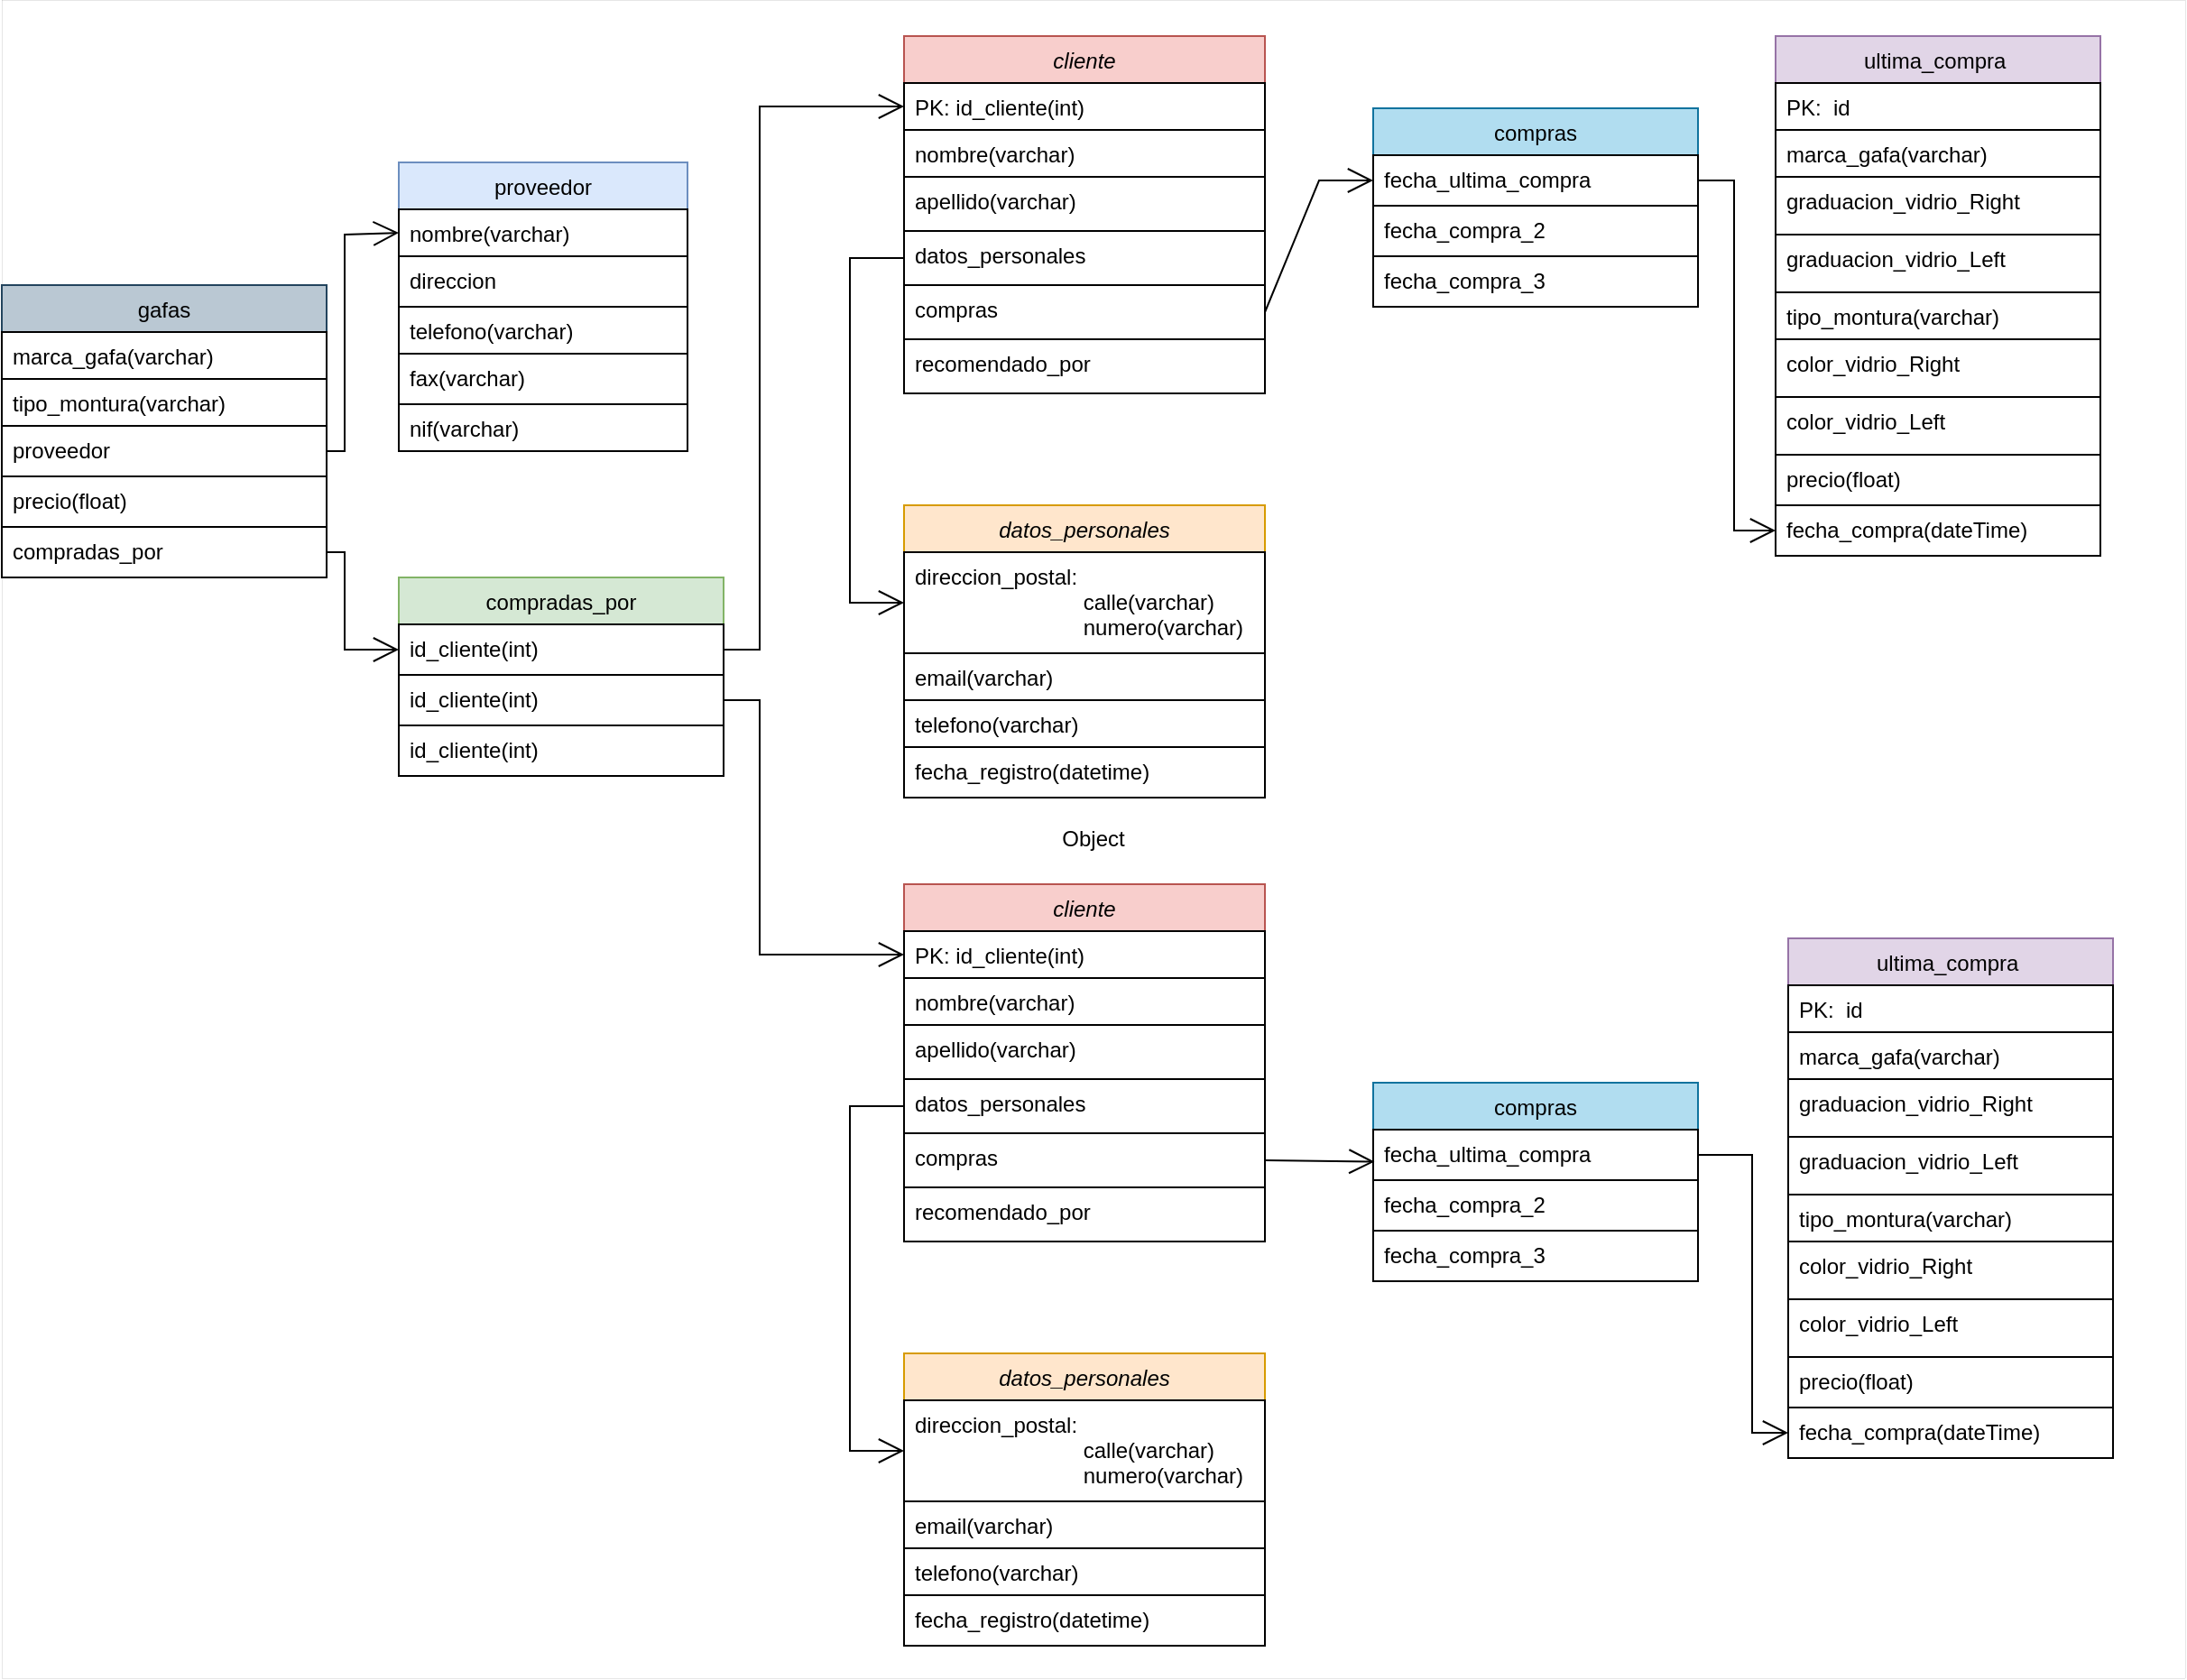 <mxfile version="24.2.3" type="device">
  <diagram id="C5RBs43oDa-KdzZeNtuy" name="Page-1">
    <mxGraphModel dx="1576" dy="842" grid="1" gridSize="10" guides="1" tooltips="1" connect="1" arrows="1" fold="1" page="1" pageScale="1" pageWidth="827" pageHeight="1169" math="0" shadow="0">
      <root>
        <mxCell id="WIyWlLk6GJQsqaUBKTNV-0" />
        <mxCell id="WIyWlLk6GJQsqaUBKTNV-1" parent="WIyWlLk6GJQsqaUBKTNV-0" />
        <mxCell id="oPwAbHfY-zF33Y3ECF8e-175" value="Object" style="html=1;whiteSpace=wrap;strokeWidth=0;" vertex="1" parent="WIyWlLk6GJQsqaUBKTNV-1">
          <mxGeometry x="-570" y="20" width="1210" height="930" as="geometry" />
        </mxCell>
        <mxCell id="zkfFHV4jXpPFQw0GAbJ--0" value="cliente" style="swimlane;fontStyle=2;align=center;verticalAlign=top;childLayout=stackLayout;horizontal=1;startSize=26;horizontalStack=0;resizeParent=1;resizeLast=0;collapsible=1;marginBottom=0;rounded=0;shadow=0;strokeWidth=1;fillColor=#f8cecc;strokeColor=#b85450;" parent="WIyWlLk6GJQsqaUBKTNV-1" vertex="1">
          <mxGeometry x="-70" y="40" width="200" height="198" as="geometry">
            <mxRectangle x="230" y="140" width="160" height="26" as="alternateBounds" />
          </mxGeometry>
        </mxCell>
        <mxCell id="zkfFHV4jXpPFQw0GAbJ--1" value="PK: id_cliente(int)" style="text;align=left;verticalAlign=top;spacingLeft=4;spacingRight=4;overflow=hidden;rotatable=0;points=[[0,0.5],[1,0.5]];portConstraint=eastwest;strokeColor=default;" parent="zkfFHV4jXpPFQw0GAbJ--0" vertex="1">
          <mxGeometry y="26" width="200" height="26" as="geometry" />
        </mxCell>
        <mxCell id="zkfFHV4jXpPFQw0GAbJ--2" value="nombre(varchar)" style="text;align=left;verticalAlign=top;spacingLeft=4;spacingRight=4;overflow=hidden;rotatable=0;points=[[0,0.5],[1,0.5]];portConstraint=eastwest;rounded=0;shadow=0;html=0;strokeColor=default;" parent="zkfFHV4jXpPFQw0GAbJ--0" vertex="1">
          <mxGeometry y="52" width="200" height="26" as="geometry" />
        </mxCell>
        <mxCell id="zkfFHV4jXpPFQw0GAbJ--3" value="apellido(varchar)" style="text;align=left;verticalAlign=top;spacingLeft=4;spacingRight=4;overflow=hidden;rotatable=0;points=[[0,0.5],[1,0.5]];portConstraint=eastwest;rounded=0;shadow=0;html=0;strokeColor=default;" parent="zkfFHV4jXpPFQw0GAbJ--0" vertex="1">
          <mxGeometry y="78" width="200" height="30" as="geometry" />
        </mxCell>
        <mxCell id="oPwAbHfY-zF33Y3ECF8e-53" value="datos_personales" style="text;align=left;verticalAlign=top;spacingLeft=4;spacingRight=4;overflow=hidden;rotatable=0;points=[[0,0.5],[1,0.5]];portConstraint=eastwest;rounded=0;shadow=0;html=0;strokeColor=default;" vertex="1" parent="zkfFHV4jXpPFQw0GAbJ--0">
          <mxGeometry y="108" width="200" height="30" as="geometry" />
        </mxCell>
        <mxCell id="oPwAbHfY-zF33Y3ECF8e-64" value="compras" style="text;align=left;verticalAlign=top;spacingLeft=4;spacingRight=4;overflow=hidden;rotatable=0;points=[[0,0.5],[1,0.5]];portConstraint=eastwest;rounded=0;shadow=0;html=0;strokeColor=default;" vertex="1" parent="zkfFHV4jXpPFQw0GAbJ--0">
          <mxGeometry y="138" width="200" height="30" as="geometry" />
        </mxCell>
        <mxCell id="oPwAbHfY-zF33Y3ECF8e-63" value="recomendado_por" style="text;align=left;verticalAlign=top;spacingLeft=4;spacingRight=4;overflow=hidden;rotatable=0;points=[[0,0.5],[1,0.5]];portConstraint=eastwest;rounded=0;shadow=0;html=0;strokeColor=default;" vertex="1" parent="zkfFHV4jXpPFQw0GAbJ--0">
          <mxGeometry y="168" width="200" height="30" as="geometry" />
        </mxCell>
        <mxCell id="82wqBcHYUEcF36yQEHFn-24" value="compradas_por" style="swimlane;fontStyle=0;align=center;verticalAlign=top;childLayout=stackLayout;horizontal=1;startSize=26;horizontalStack=0;resizeParent=1;resizeLast=0;collapsible=1;marginBottom=0;rounded=0;shadow=0;strokeWidth=1;fillColor=#d5e8d4;strokeColor=#82b366;" parent="WIyWlLk6GJQsqaUBKTNV-1" vertex="1">
          <mxGeometry x="-350" y="340" width="180" height="82" as="geometry">
            <mxRectangle x="550" y="140" width="160" height="26" as="alternateBounds" />
          </mxGeometry>
        </mxCell>
        <mxCell id="82wqBcHYUEcF36yQEHFn-30" value="id_cliente(int)" style="text;align=left;verticalAlign=top;spacingLeft=4;spacingRight=4;overflow=hidden;rotatable=0;points=[[0,0.5],[1,0.5]];portConstraint=eastwest;rounded=0;shadow=0;html=0;strokeColor=default;" parent="82wqBcHYUEcF36yQEHFn-24" vertex="1">
          <mxGeometry y="26" width="180" height="28" as="geometry" />
        </mxCell>
        <mxCell id="oPwAbHfY-zF33Y3ECF8e-61" value="id_cliente(int)" style="text;align=left;verticalAlign=top;spacingLeft=4;spacingRight=4;overflow=hidden;rotatable=0;points=[[0,0.5],[1,0.5]];portConstraint=eastwest;rounded=0;shadow=0;html=0;strokeColor=default;" vertex="1" parent="82wqBcHYUEcF36yQEHFn-24">
          <mxGeometry y="54" width="180" height="28" as="geometry" />
        </mxCell>
        <mxCell id="oPwAbHfY-zF33Y3ECF8e-54" value="datos_personales" style="swimlane;fontStyle=2;align=center;verticalAlign=top;childLayout=stackLayout;horizontal=1;startSize=26;horizontalStack=0;resizeParent=1;resizeLast=0;collapsible=1;marginBottom=0;rounded=0;shadow=0;strokeWidth=1;fillColor=#ffe6cc;strokeColor=#d79b00;" vertex="1" parent="WIyWlLk6GJQsqaUBKTNV-1">
          <mxGeometry x="-70" y="300" width="200" height="162" as="geometry">
            <mxRectangle x="230" y="140" width="160" height="26" as="alternateBounds" />
          </mxGeometry>
        </mxCell>
        <mxCell id="82wqBcHYUEcF36yQEHFn-0" value="direccion_postal:&#xa;                            calle(varchar)&#xa;                            numero(varchar)" style="text;align=left;verticalAlign=top;spacingLeft=4;spacingRight=4;overflow=hidden;rotatable=0;points=[[0,0.5],[1,0.5]];portConstraint=eastwest;rounded=0;shadow=0;html=0;strokeColor=default;" parent="oPwAbHfY-zF33Y3ECF8e-54" vertex="1">
          <mxGeometry y="26" width="200" height="56" as="geometry" />
        </mxCell>
        <mxCell id="82wqBcHYUEcF36yQEHFn-2" value="email(varchar)" style="text;align=left;verticalAlign=top;spacingLeft=4;spacingRight=4;overflow=hidden;rotatable=0;points=[[0,0.5],[1,0.5]];portConstraint=eastwest;rounded=0;shadow=0;html=0;strokeColor=default;" parent="oPwAbHfY-zF33Y3ECF8e-54" vertex="1">
          <mxGeometry y="82" width="200" height="26" as="geometry" />
        </mxCell>
        <mxCell id="82wqBcHYUEcF36yQEHFn-1" value="telefono(varchar)" style="text;align=left;verticalAlign=top;spacingLeft=4;spacingRight=4;overflow=hidden;rotatable=0;points=[[0,0.5],[1,0.5]];portConstraint=eastwest;rounded=0;shadow=0;html=0;strokeColor=default;" parent="oPwAbHfY-zF33Y3ECF8e-54" vertex="1">
          <mxGeometry y="108" width="200" height="26" as="geometry" />
        </mxCell>
        <mxCell id="82wqBcHYUEcF36yQEHFn-3" value="fecha_registro(datetime)" style="text;align=left;verticalAlign=top;spacingLeft=4;spacingRight=4;overflow=hidden;rotatable=0;points=[[0,0.5],[1,0.5]];portConstraint=eastwest;rounded=0;shadow=0;html=0;strokeColor=default;" parent="oPwAbHfY-zF33Y3ECF8e-54" vertex="1">
          <mxGeometry y="134" width="200" height="28" as="geometry" />
        </mxCell>
        <mxCell id="oPwAbHfY-zF33Y3ECF8e-70" value="ultima_compra " style="swimlane;fontStyle=0;align=center;verticalAlign=top;childLayout=stackLayout;horizontal=1;startSize=26;horizontalStack=0;resizeParent=1;resizeLast=0;collapsible=1;marginBottom=0;rounded=0;shadow=0;strokeWidth=1;fillColor=#e1d5e7;strokeColor=#9673a6;" vertex="1" parent="WIyWlLk6GJQsqaUBKTNV-1">
          <mxGeometry x="420" y="540" width="180" height="288" as="geometry">
            <mxRectangle x="550" y="140" width="160" height="26" as="alternateBounds" />
          </mxGeometry>
        </mxCell>
        <mxCell id="oPwAbHfY-zF33Y3ECF8e-71" value="PK:  id" style="text;align=left;verticalAlign=top;spacingLeft=4;spacingRight=4;overflow=hidden;rotatable=0;points=[[0,0.5],[1,0.5]];portConstraint=eastwest;fillColor=none;strokeColor=default;" vertex="1" parent="oPwAbHfY-zF33Y3ECF8e-70">
          <mxGeometry y="26" width="180" height="26" as="geometry" />
        </mxCell>
        <mxCell id="oPwAbHfY-zF33Y3ECF8e-72" value="marca_gafa(varchar)" style="text;align=left;verticalAlign=top;spacingLeft=4;spacingRight=4;overflow=hidden;rotatable=0;points=[[0,0.5],[1,0.5]];portConstraint=eastwest;strokeColor=default;" vertex="1" parent="oPwAbHfY-zF33Y3ECF8e-70">
          <mxGeometry y="52" width="180" height="26" as="geometry" />
        </mxCell>
        <mxCell id="oPwAbHfY-zF33Y3ECF8e-73" value="graduacion_vidrio_Right " style="text;align=left;verticalAlign=top;spacingLeft=4;spacingRight=4;overflow=hidden;rotatable=0;points=[[0,0.5],[1,0.5]];portConstraint=eastwest;rounded=0;shadow=0;html=0;strokeColor=default;" vertex="1" parent="oPwAbHfY-zF33Y3ECF8e-70">
          <mxGeometry y="78" width="180" height="32" as="geometry" />
        </mxCell>
        <mxCell id="oPwAbHfY-zF33Y3ECF8e-74" value="graduacion_vidrio_Left " style="text;align=left;verticalAlign=top;spacingLeft=4;spacingRight=4;overflow=hidden;rotatable=0;points=[[0,0.5],[1,0.5]];portConstraint=eastwest;rounded=0;shadow=0;html=0;strokeColor=default;" vertex="1" parent="oPwAbHfY-zF33Y3ECF8e-70">
          <mxGeometry y="110" width="180" height="32" as="geometry" />
        </mxCell>
        <mxCell id="oPwAbHfY-zF33Y3ECF8e-77" value="tipo_montura(varchar)" style="text;align=left;verticalAlign=top;spacingLeft=4;spacingRight=4;overflow=hidden;rotatable=0;points=[[0,0.5],[1,0.5]];portConstraint=eastwest;fillColor=none;strokeColor=default;" vertex="1" parent="oPwAbHfY-zF33Y3ECF8e-70">
          <mxGeometry y="142" width="180" height="26" as="geometry" />
        </mxCell>
        <mxCell id="oPwAbHfY-zF33Y3ECF8e-75" value="color_vidrio_Right " style="text;align=left;verticalAlign=top;spacingLeft=4;spacingRight=4;overflow=hidden;rotatable=0;points=[[0,0.5],[1,0.5]];portConstraint=eastwest;rounded=0;shadow=0;html=0;strokeColor=default;" vertex="1" parent="oPwAbHfY-zF33Y3ECF8e-70">
          <mxGeometry y="168" width="180" height="32" as="geometry" />
        </mxCell>
        <mxCell id="oPwAbHfY-zF33Y3ECF8e-76" value="color_vidrio_Left " style="text;align=left;verticalAlign=top;spacingLeft=4;spacingRight=4;overflow=hidden;rotatable=0;points=[[0,0.5],[1,0.5]];portConstraint=eastwest;rounded=0;shadow=0;html=0;strokeColor=default;" vertex="1" parent="oPwAbHfY-zF33Y3ECF8e-70">
          <mxGeometry y="200" width="180" height="32" as="geometry" />
        </mxCell>
        <mxCell id="oPwAbHfY-zF33Y3ECF8e-78" value="precio(float)" style="text;align=left;verticalAlign=top;spacingLeft=4;spacingRight=4;overflow=hidden;rotatable=0;points=[[0,0.5],[1,0.5]];portConstraint=eastwest;rounded=0;shadow=0;html=0;strokeColor=default;" vertex="1" parent="oPwAbHfY-zF33Y3ECF8e-70">
          <mxGeometry y="232" width="180" height="28" as="geometry" />
        </mxCell>
        <mxCell id="oPwAbHfY-zF33Y3ECF8e-79" value="fecha_compra(dateTime)" style="text;align=left;verticalAlign=top;spacingLeft=4;spacingRight=4;overflow=hidden;rotatable=0;points=[[0,0.5],[1,0.5]];portConstraint=eastwest;fillColor=none;strokeColor=default;" vertex="1" parent="oPwAbHfY-zF33Y3ECF8e-70">
          <mxGeometry y="260" width="180" height="28" as="geometry" />
        </mxCell>
        <mxCell id="oPwAbHfY-zF33Y3ECF8e-99" value="proveedor" style="swimlane;fontStyle=0;align=center;verticalAlign=top;childLayout=stackLayout;horizontal=1;startSize=26;horizontalStack=0;resizeParent=1;resizeLast=0;collapsible=1;marginBottom=0;rounded=0;shadow=0;strokeWidth=1;fillColor=#dae8fc;strokeColor=#6c8ebf;" vertex="1" parent="WIyWlLk6GJQsqaUBKTNV-1">
          <mxGeometry x="-350" y="110" width="160" height="160" as="geometry">
            <mxRectangle x="550" y="140" width="160" height="26" as="alternateBounds" />
          </mxGeometry>
        </mxCell>
        <mxCell id="oPwAbHfY-zF33Y3ECF8e-101" value="nombre(varchar)" style="text;align=left;verticalAlign=top;spacingLeft=4;spacingRight=4;overflow=hidden;rotatable=0;points=[[0,0.5],[1,0.5]];portConstraint=eastwest;rounded=0;shadow=0;html=0;strokeColor=default;" vertex="1" parent="oPwAbHfY-zF33Y3ECF8e-99">
          <mxGeometry y="26" width="160" height="26" as="geometry" />
        </mxCell>
        <mxCell id="oPwAbHfY-zF33Y3ECF8e-102" value="direccion" style="text;align=left;verticalAlign=top;spacingLeft=4;spacingRight=4;overflow=hidden;rotatable=0;points=[[0,0.5],[1,0.5]];portConstraint=eastwest;rounded=0;shadow=0;html=0;strokeColor=default;" vertex="1" parent="oPwAbHfY-zF33Y3ECF8e-99">
          <mxGeometry y="52" width="160" height="28" as="geometry" />
        </mxCell>
        <mxCell id="oPwAbHfY-zF33Y3ECF8e-104" value="telefono(varchar)" style="text;align=left;verticalAlign=top;spacingLeft=4;spacingRight=4;overflow=hidden;rotatable=0;points=[[0,0.5],[1,0.5]];portConstraint=eastwest;rounded=0;shadow=0;html=0;strokeColor=default;" vertex="1" parent="oPwAbHfY-zF33Y3ECF8e-99">
          <mxGeometry y="80" width="160" height="26" as="geometry" />
        </mxCell>
        <mxCell id="oPwAbHfY-zF33Y3ECF8e-105" value="fax(varchar)" style="text;align=left;verticalAlign=top;spacingLeft=4;spacingRight=4;overflow=hidden;rotatable=0;points=[[0,0.5],[1,0.5]];portConstraint=eastwest;rounded=0;shadow=0;html=0;strokeColor=default;" vertex="1" parent="oPwAbHfY-zF33Y3ECF8e-99">
          <mxGeometry y="106" width="160" height="28" as="geometry" />
        </mxCell>
        <mxCell id="oPwAbHfY-zF33Y3ECF8e-103" value="nif(varchar)" style="text;align=left;verticalAlign=top;spacingLeft=4;spacingRight=4;overflow=hidden;rotatable=0;points=[[0,0.5],[1,0.5]];portConstraint=eastwest;strokeColor=default;" vertex="1" parent="oPwAbHfY-zF33Y3ECF8e-99">
          <mxGeometry y="134" width="160" height="26" as="geometry" />
        </mxCell>
        <mxCell id="oPwAbHfY-zF33Y3ECF8e-115" value="cliente" style="swimlane;fontStyle=2;align=center;verticalAlign=top;childLayout=stackLayout;horizontal=1;startSize=26;horizontalStack=0;resizeParent=1;resizeLast=0;collapsible=1;marginBottom=0;rounded=0;shadow=0;strokeWidth=1;fillColor=#f8cecc;strokeColor=#b85450;" vertex="1" parent="WIyWlLk6GJQsqaUBKTNV-1">
          <mxGeometry x="-70" y="510" width="200" height="198" as="geometry">
            <mxRectangle x="230" y="140" width="160" height="26" as="alternateBounds" />
          </mxGeometry>
        </mxCell>
        <mxCell id="oPwAbHfY-zF33Y3ECF8e-116" value="PK: id_cliente(int)" style="text;align=left;verticalAlign=top;spacingLeft=4;spacingRight=4;overflow=hidden;rotatable=0;points=[[0,0.5],[1,0.5]];portConstraint=eastwest;strokeColor=default;" vertex="1" parent="oPwAbHfY-zF33Y3ECF8e-115">
          <mxGeometry y="26" width="200" height="26" as="geometry" />
        </mxCell>
        <mxCell id="oPwAbHfY-zF33Y3ECF8e-117" value="nombre(varchar)" style="text;align=left;verticalAlign=top;spacingLeft=4;spacingRight=4;overflow=hidden;rotatable=0;points=[[0,0.5],[1,0.5]];portConstraint=eastwest;rounded=0;shadow=0;html=0;strokeColor=default;" vertex="1" parent="oPwAbHfY-zF33Y3ECF8e-115">
          <mxGeometry y="52" width="200" height="26" as="geometry" />
        </mxCell>
        <mxCell id="oPwAbHfY-zF33Y3ECF8e-118" value="apellido(varchar)" style="text;align=left;verticalAlign=top;spacingLeft=4;spacingRight=4;overflow=hidden;rotatable=0;points=[[0,0.5],[1,0.5]];portConstraint=eastwest;rounded=0;shadow=0;html=0;strokeColor=default;" vertex="1" parent="oPwAbHfY-zF33Y3ECF8e-115">
          <mxGeometry y="78" width="200" height="30" as="geometry" />
        </mxCell>
        <mxCell id="oPwAbHfY-zF33Y3ECF8e-119" value="datos_personales" style="text;align=left;verticalAlign=top;spacingLeft=4;spacingRight=4;overflow=hidden;rotatable=0;points=[[0,0.5],[1,0.5]];portConstraint=eastwest;rounded=0;shadow=0;html=0;strokeColor=default;" vertex="1" parent="oPwAbHfY-zF33Y3ECF8e-115">
          <mxGeometry y="108" width="200" height="30" as="geometry" />
        </mxCell>
        <mxCell id="oPwAbHfY-zF33Y3ECF8e-121" value="compras" style="text;align=left;verticalAlign=top;spacingLeft=4;spacingRight=4;overflow=hidden;rotatable=0;points=[[0,0.5],[1,0.5]];portConstraint=eastwest;rounded=0;shadow=0;html=0;strokeColor=default;" vertex="1" parent="oPwAbHfY-zF33Y3ECF8e-115">
          <mxGeometry y="138" width="200" height="30" as="geometry" />
        </mxCell>
        <mxCell id="oPwAbHfY-zF33Y3ECF8e-120" value="recomendado_por" style="text;align=left;verticalAlign=top;spacingLeft=4;spacingRight=4;overflow=hidden;rotatable=0;points=[[0,0.5],[1,0.5]];portConstraint=eastwest;rounded=0;shadow=0;html=0;strokeColor=default;" vertex="1" parent="oPwAbHfY-zF33Y3ECF8e-115">
          <mxGeometry y="168" width="200" height="30" as="geometry" />
        </mxCell>
        <mxCell id="oPwAbHfY-zF33Y3ECF8e-122" value="datos_personales" style="swimlane;fontStyle=2;align=center;verticalAlign=top;childLayout=stackLayout;horizontal=1;startSize=26;horizontalStack=0;resizeParent=1;resizeLast=0;collapsible=1;marginBottom=0;rounded=0;shadow=0;strokeWidth=1;fillColor=#ffe6cc;strokeColor=#d79b00;" vertex="1" parent="WIyWlLk6GJQsqaUBKTNV-1">
          <mxGeometry x="-70" y="770" width="200" height="162" as="geometry">
            <mxRectangle x="230" y="140" width="160" height="26" as="alternateBounds" />
          </mxGeometry>
        </mxCell>
        <mxCell id="oPwAbHfY-zF33Y3ECF8e-123" value="direccion_postal:&#xa;                            calle(varchar)&#xa;                            numero(varchar)" style="text;align=left;verticalAlign=top;spacingLeft=4;spacingRight=4;overflow=hidden;rotatable=0;points=[[0,0.5],[1,0.5]];portConstraint=eastwest;rounded=0;shadow=0;html=0;strokeColor=default;" vertex="1" parent="oPwAbHfY-zF33Y3ECF8e-122">
          <mxGeometry y="26" width="200" height="56" as="geometry" />
        </mxCell>
        <mxCell id="oPwAbHfY-zF33Y3ECF8e-124" value="email(varchar)" style="text;align=left;verticalAlign=top;spacingLeft=4;spacingRight=4;overflow=hidden;rotatable=0;points=[[0,0.5],[1,0.5]];portConstraint=eastwest;rounded=0;shadow=0;html=0;strokeColor=default;" vertex="1" parent="oPwAbHfY-zF33Y3ECF8e-122">
          <mxGeometry y="82" width="200" height="26" as="geometry" />
        </mxCell>
        <mxCell id="oPwAbHfY-zF33Y3ECF8e-125" value="telefono(varchar)" style="text;align=left;verticalAlign=top;spacingLeft=4;spacingRight=4;overflow=hidden;rotatable=0;points=[[0,0.5],[1,0.5]];portConstraint=eastwest;rounded=0;shadow=0;html=0;strokeColor=default;" vertex="1" parent="oPwAbHfY-zF33Y3ECF8e-122">
          <mxGeometry y="108" width="200" height="26" as="geometry" />
        </mxCell>
        <mxCell id="oPwAbHfY-zF33Y3ECF8e-126" value="fecha_registro(datetime)" style="text;align=left;verticalAlign=top;spacingLeft=4;spacingRight=4;overflow=hidden;rotatable=0;points=[[0,0.5],[1,0.5]];portConstraint=eastwest;rounded=0;shadow=0;html=0;strokeColor=default;" vertex="1" parent="oPwAbHfY-zF33Y3ECF8e-122">
          <mxGeometry y="134" width="200" height="28" as="geometry" />
        </mxCell>
        <mxCell id="oPwAbHfY-zF33Y3ECF8e-131" value="gafas" style="swimlane;fontStyle=0;align=center;verticalAlign=top;childLayout=stackLayout;horizontal=1;startSize=26;horizontalStack=0;resizeParent=1;resizeLast=0;collapsible=1;marginBottom=0;rounded=0;shadow=0;strokeWidth=1;fillColor=#bac8d3;strokeColor=#23445d;" vertex="1" parent="WIyWlLk6GJQsqaUBKTNV-1">
          <mxGeometry x="-570" y="178" width="180" height="162" as="geometry">
            <mxRectangle x="550" y="140" width="160" height="26" as="alternateBounds" />
          </mxGeometry>
        </mxCell>
        <mxCell id="oPwAbHfY-zF33Y3ECF8e-133" value="marca_gafa(varchar)" style="text;align=left;verticalAlign=top;spacingLeft=4;spacingRight=4;overflow=hidden;rotatable=0;points=[[0,0.5],[1,0.5]];portConstraint=eastwest;strokeColor=default;" vertex="1" parent="oPwAbHfY-zF33Y3ECF8e-131">
          <mxGeometry y="26" width="180" height="26" as="geometry" />
        </mxCell>
        <mxCell id="oPwAbHfY-zF33Y3ECF8e-138" value="tipo_montura(varchar)" style="text;align=left;verticalAlign=top;spacingLeft=4;spacingRight=4;overflow=hidden;rotatable=0;points=[[0,0.5],[1,0.5]];portConstraint=eastwest;fillColor=none;strokeColor=default;" vertex="1" parent="oPwAbHfY-zF33Y3ECF8e-131">
          <mxGeometry y="52" width="180" height="26" as="geometry" />
        </mxCell>
        <mxCell id="oPwAbHfY-zF33Y3ECF8e-141" value="proveedor" style="text;align=left;verticalAlign=top;spacingLeft=4;spacingRight=4;overflow=hidden;rotatable=0;points=[[0,0.5],[1,0.5]];portConstraint=eastwest;fillColor=none;strokeColor=default;" vertex="1" parent="oPwAbHfY-zF33Y3ECF8e-131">
          <mxGeometry y="78" width="180" height="28" as="geometry" />
        </mxCell>
        <mxCell id="oPwAbHfY-zF33Y3ECF8e-139" value="precio(float)" style="text;align=left;verticalAlign=top;spacingLeft=4;spacingRight=4;overflow=hidden;rotatable=0;points=[[0,0.5],[1,0.5]];portConstraint=eastwest;rounded=0;shadow=0;html=0;strokeColor=default;" vertex="1" parent="oPwAbHfY-zF33Y3ECF8e-131">
          <mxGeometry y="106" width="180" height="28" as="geometry" />
        </mxCell>
        <mxCell id="oPwAbHfY-zF33Y3ECF8e-140" value="compradas_por" style="text;align=left;verticalAlign=top;spacingLeft=4;spacingRight=4;overflow=hidden;rotatable=0;points=[[0,0.5],[1,0.5]];portConstraint=eastwest;fillColor=none;strokeColor=default;" vertex="1" parent="oPwAbHfY-zF33Y3ECF8e-131">
          <mxGeometry y="134" width="180" height="28" as="geometry" />
        </mxCell>
        <mxCell id="oPwAbHfY-zF33Y3ECF8e-143" value="id_cliente(int)" style="text;align=left;verticalAlign=top;spacingLeft=4;spacingRight=4;overflow=hidden;rotatable=0;points=[[0,0.5],[1,0.5]];portConstraint=eastwest;rounded=0;shadow=0;html=0;strokeColor=default;" vertex="1" parent="WIyWlLk6GJQsqaUBKTNV-1">
          <mxGeometry x="-350" y="422" width="180" height="28" as="geometry" />
        </mxCell>
        <mxCell id="oPwAbHfY-zF33Y3ECF8e-144" value="" style="endArrow=open;endFill=1;endSize=12;html=1;rounded=0;exitX=1;exitY=0.5;exitDx=0;exitDy=0;entryX=0;entryY=0.5;entryDx=0;entryDy=0;" edge="1" parent="WIyWlLk6GJQsqaUBKTNV-1" source="oPwAbHfY-zF33Y3ECF8e-140" target="82wqBcHYUEcF36yQEHFn-30">
          <mxGeometry width="160" relative="1" as="geometry">
            <mxPoint x="-440" y="310" as="sourcePoint" />
            <mxPoint x="-280" y="310" as="targetPoint" />
            <Array as="points">
              <mxPoint x="-380" y="326" />
              <mxPoint x="-380" y="380" />
            </Array>
          </mxGeometry>
        </mxCell>
        <mxCell id="oPwAbHfY-zF33Y3ECF8e-145" value="" style="endArrow=open;endFill=1;endSize=12;html=1;rounded=0;exitX=1;exitY=0.5;exitDx=0;exitDy=0;entryX=0;entryY=0.5;entryDx=0;entryDy=0;" edge="1" parent="WIyWlLk6GJQsqaUBKTNV-1" source="oPwAbHfY-zF33Y3ECF8e-141" target="oPwAbHfY-zF33Y3ECF8e-101">
          <mxGeometry width="160" relative="1" as="geometry">
            <mxPoint x="-440" y="310" as="sourcePoint" />
            <mxPoint x="-280" y="310" as="targetPoint" />
            <Array as="points">
              <mxPoint x="-380" y="270" />
              <mxPoint x="-380" y="150" />
            </Array>
          </mxGeometry>
        </mxCell>
        <mxCell id="oPwAbHfY-zF33Y3ECF8e-147" value="" style="endArrow=open;endFill=1;endSize=12;html=1;rounded=0;exitX=1;exitY=0.5;exitDx=0;exitDy=0;entryX=0;entryY=0.5;entryDx=0;entryDy=0;" edge="1" parent="WIyWlLk6GJQsqaUBKTNV-1" source="82wqBcHYUEcF36yQEHFn-30" target="zkfFHV4jXpPFQw0GAbJ--1">
          <mxGeometry width="160" relative="1" as="geometry">
            <mxPoint x="-190" y="320" as="sourcePoint" />
            <mxPoint x="-30" y="320" as="targetPoint" />
            <Array as="points">
              <mxPoint x="-150" y="380" />
              <mxPoint x="-150" y="79" />
            </Array>
          </mxGeometry>
        </mxCell>
        <mxCell id="oPwAbHfY-zF33Y3ECF8e-148" value="" style="endArrow=open;endFill=1;endSize=12;html=1;rounded=0;exitX=1;exitY=0.5;exitDx=0;exitDy=0;entryX=0;entryY=0.5;entryDx=0;entryDy=0;" edge="1" parent="WIyWlLk6GJQsqaUBKTNV-1" source="oPwAbHfY-zF33Y3ECF8e-61" target="oPwAbHfY-zF33Y3ECF8e-116">
          <mxGeometry width="160" relative="1" as="geometry">
            <mxPoint x="-190" y="320" as="sourcePoint" />
            <mxPoint x="-30" y="320" as="targetPoint" />
            <Array as="points">
              <mxPoint x="-150" y="408" />
              <mxPoint x="-150" y="549" />
            </Array>
          </mxGeometry>
        </mxCell>
        <mxCell id="oPwAbHfY-zF33Y3ECF8e-149" value="compras" style="swimlane;fontStyle=0;align=center;verticalAlign=top;childLayout=stackLayout;horizontal=1;startSize=26;horizontalStack=0;resizeParent=1;resizeLast=0;collapsible=1;marginBottom=0;rounded=0;shadow=0;strokeWidth=1;fillColor=#b1ddf0;strokeColor=#10739e;" vertex="1" parent="WIyWlLk6GJQsqaUBKTNV-1">
          <mxGeometry x="190" y="80" width="180" height="110" as="geometry">
            <mxRectangle x="550" y="140" width="160" height="26" as="alternateBounds" />
          </mxGeometry>
        </mxCell>
        <mxCell id="oPwAbHfY-zF33Y3ECF8e-150" value="fecha_ultima_compra" style="text;align=left;verticalAlign=top;spacingLeft=4;spacingRight=4;overflow=hidden;rotatable=0;points=[[0,0.5],[1,0.5]];portConstraint=eastwest;rounded=0;shadow=0;html=0;strokeColor=default;" vertex="1" parent="oPwAbHfY-zF33Y3ECF8e-149">
          <mxGeometry y="26" width="180" height="28" as="geometry" />
        </mxCell>
        <mxCell id="oPwAbHfY-zF33Y3ECF8e-152" value="fecha_compra_2" style="text;align=left;verticalAlign=top;spacingLeft=4;spacingRight=4;overflow=hidden;rotatable=0;points=[[0,0.5],[1,0.5]];portConstraint=eastwest;rounded=0;shadow=0;html=0;strokeColor=default;" vertex="1" parent="oPwAbHfY-zF33Y3ECF8e-149">
          <mxGeometry y="54" width="180" height="28" as="geometry" />
        </mxCell>
        <mxCell id="oPwAbHfY-zF33Y3ECF8e-153" value="fecha_compra_3" style="text;align=left;verticalAlign=top;spacingLeft=4;spacingRight=4;overflow=hidden;rotatable=0;points=[[0,0.5],[1,0.5]];portConstraint=eastwest;rounded=0;shadow=0;html=0;strokeColor=default;" vertex="1" parent="oPwAbHfY-zF33Y3ECF8e-149">
          <mxGeometry y="82" width="180" height="28" as="geometry" />
        </mxCell>
        <mxCell id="oPwAbHfY-zF33Y3ECF8e-154" value="" style="endArrow=open;endFill=1;endSize=12;html=1;rounded=0;exitX=1;exitY=0.5;exitDx=0;exitDy=0;entryX=0;entryY=0.5;entryDx=0;entryDy=0;" edge="1" parent="WIyWlLk6GJQsqaUBKTNV-1" source="oPwAbHfY-zF33Y3ECF8e-64" target="oPwAbHfY-zF33Y3ECF8e-150">
          <mxGeometry width="160" relative="1" as="geometry">
            <mxPoint x="130" y="240" as="sourcePoint" />
            <mxPoint x="290" y="240" as="targetPoint" />
            <Array as="points">
              <mxPoint x="160" y="120" />
            </Array>
          </mxGeometry>
        </mxCell>
        <mxCell id="oPwAbHfY-zF33Y3ECF8e-155" value="compras&#xa;&#xa;" style="swimlane;fontStyle=0;align=center;verticalAlign=top;childLayout=stackLayout;horizontal=1;startSize=26;horizontalStack=0;resizeParent=1;resizeLast=0;collapsible=1;marginBottom=0;rounded=0;shadow=0;strokeWidth=1;fillColor=#b1ddf0;strokeColor=#10739e;" vertex="1" parent="WIyWlLk6GJQsqaUBKTNV-1">
          <mxGeometry x="190" y="620" width="180" height="110" as="geometry">
            <mxRectangle x="550" y="140" width="160" height="26" as="alternateBounds" />
          </mxGeometry>
        </mxCell>
        <mxCell id="oPwAbHfY-zF33Y3ECF8e-156" value="fecha_ultima_compra" style="text;align=left;verticalAlign=top;spacingLeft=4;spacingRight=4;overflow=hidden;rotatable=0;points=[[0,0.5],[1,0.5]];portConstraint=eastwest;rounded=0;shadow=0;html=0;strokeColor=default;" vertex="1" parent="oPwAbHfY-zF33Y3ECF8e-155">
          <mxGeometry y="26" width="180" height="28" as="geometry" />
        </mxCell>
        <mxCell id="oPwAbHfY-zF33Y3ECF8e-157" value="fecha_compra_2" style="text;align=left;verticalAlign=top;spacingLeft=4;spacingRight=4;overflow=hidden;rotatable=0;points=[[0,0.5],[1,0.5]];portConstraint=eastwest;rounded=0;shadow=0;html=0;strokeColor=default;" vertex="1" parent="oPwAbHfY-zF33Y3ECF8e-155">
          <mxGeometry y="54" width="180" height="28" as="geometry" />
        </mxCell>
        <mxCell id="oPwAbHfY-zF33Y3ECF8e-158" value="fecha_compra_3" style="text;align=left;verticalAlign=top;spacingLeft=4;spacingRight=4;overflow=hidden;rotatable=0;points=[[0,0.5],[1,0.5]];portConstraint=eastwest;rounded=0;shadow=0;html=0;strokeColor=default;" vertex="1" parent="oPwAbHfY-zF33Y3ECF8e-155">
          <mxGeometry y="82" width="180" height="28" as="geometry" />
        </mxCell>
        <mxCell id="oPwAbHfY-zF33Y3ECF8e-159" value="" style="endArrow=open;endFill=1;endSize=12;html=1;rounded=0;exitX=1;exitY=0.5;exitDx=0;exitDy=0;entryX=0.004;entryY=0.636;entryDx=0;entryDy=0;entryPerimeter=0;" edge="1" parent="WIyWlLk6GJQsqaUBKTNV-1" source="oPwAbHfY-zF33Y3ECF8e-121" target="oPwAbHfY-zF33Y3ECF8e-156">
          <mxGeometry width="160" relative="1" as="geometry">
            <mxPoint x="150" y="600" as="sourcePoint" />
            <mxPoint x="310" y="600" as="targetPoint" />
          </mxGeometry>
        </mxCell>
        <mxCell id="oPwAbHfY-zF33Y3ECF8e-160" value="" style="endArrow=open;endFill=1;endSize=12;html=1;rounded=0;exitX=1;exitY=0.5;exitDx=0;exitDy=0;entryX=0;entryY=0.5;entryDx=0;entryDy=0;" edge="1" parent="WIyWlLk6GJQsqaUBKTNV-1" source="oPwAbHfY-zF33Y3ECF8e-156" target="oPwAbHfY-zF33Y3ECF8e-79">
          <mxGeometry width="160" relative="1" as="geometry">
            <mxPoint x="330" y="740" as="sourcePoint" />
            <mxPoint x="490" y="740" as="targetPoint" />
            <Array as="points">
              <mxPoint x="400" y="660" />
              <mxPoint x="400" y="814" />
            </Array>
          </mxGeometry>
        </mxCell>
        <mxCell id="oPwAbHfY-zF33Y3ECF8e-161" value="ultima_compra " style="swimlane;fontStyle=0;align=center;verticalAlign=top;childLayout=stackLayout;horizontal=1;startSize=26;horizontalStack=0;resizeParent=1;resizeLast=0;collapsible=1;marginBottom=0;rounded=0;shadow=0;strokeWidth=1;fillColor=#e1d5e7;strokeColor=#9673a6;" vertex="1" parent="WIyWlLk6GJQsqaUBKTNV-1">
          <mxGeometry x="413" y="40" width="180" height="288" as="geometry">
            <mxRectangle x="550" y="140" width="160" height="26" as="alternateBounds" />
          </mxGeometry>
        </mxCell>
        <mxCell id="oPwAbHfY-zF33Y3ECF8e-162" value="PK:  id" style="text;align=left;verticalAlign=top;spacingLeft=4;spacingRight=4;overflow=hidden;rotatable=0;points=[[0,0.5],[1,0.5]];portConstraint=eastwest;fillColor=none;strokeColor=default;" vertex="1" parent="oPwAbHfY-zF33Y3ECF8e-161">
          <mxGeometry y="26" width="180" height="26" as="geometry" />
        </mxCell>
        <mxCell id="oPwAbHfY-zF33Y3ECF8e-163" value="marca_gafa(varchar)" style="text;align=left;verticalAlign=top;spacingLeft=4;spacingRight=4;overflow=hidden;rotatable=0;points=[[0,0.5],[1,0.5]];portConstraint=eastwest;strokeColor=default;" vertex="1" parent="oPwAbHfY-zF33Y3ECF8e-161">
          <mxGeometry y="52" width="180" height="26" as="geometry" />
        </mxCell>
        <mxCell id="oPwAbHfY-zF33Y3ECF8e-164" value="graduacion_vidrio_Right " style="text;align=left;verticalAlign=top;spacingLeft=4;spacingRight=4;overflow=hidden;rotatable=0;points=[[0,0.5],[1,0.5]];portConstraint=eastwest;rounded=0;shadow=0;html=0;strokeColor=default;" vertex="1" parent="oPwAbHfY-zF33Y3ECF8e-161">
          <mxGeometry y="78" width="180" height="32" as="geometry" />
        </mxCell>
        <mxCell id="oPwAbHfY-zF33Y3ECF8e-165" value="graduacion_vidrio_Left " style="text;align=left;verticalAlign=top;spacingLeft=4;spacingRight=4;overflow=hidden;rotatable=0;points=[[0,0.5],[1,0.5]];portConstraint=eastwest;rounded=0;shadow=0;html=0;strokeColor=default;" vertex="1" parent="oPwAbHfY-zF33Y3ECF8e-161">
          <mxGeometry y="110" width="180" height="32" as="geometry" />
        </mxCell>
        <mxCell id="oPwAbHfY-zF33Y3ECF8e-166" value="tipo_montura(varchar)" style="text;align=left;verticalAlign=top;spacingLeft=4;spacingRight=4;overflow=hidden;rotatable=0;points=[[0,0.5],[1,0.5]];portConstraint=eastwest;fillColor=none;strokeColor=default;" vertex="1" parent="oPwAbHfY-zF33Y3ECF8e-161">
          <mxGeometry y="142" width="180" height="26" as="geometry" />
        </mxCell>
        <mxCell id="oPwAbHfY-zF33Y3ECF8e-167" value="color_vidrio_Right " style="text;align=left;verticalAlign=top;spacingLeft=4;spacingRight=4;overflow=hidden;rotatable=0;points=[[0,0.5],[1,0.5]];portConstraint=eastwest;rounded=0;shadow=0;html=0;strokeColor=default;" vertex="1" parent="oPwAbHfY-zF33Y3ECF8e-161">
          <mxGeometry y="168" width="180" height="32" as="geometry" />
        </mxCell>
        <mxCell id="oPwAbHfY-zF33Y3ECF8e-168" value="color_vidrio_Left " style="text;align=left;verticalAlign=top;spacingLeft=4;spacingRight=4;overflow=hidden;rotatable=0;points=[[0,0.5],[1,0.5]];portConstraint=eastwest;rounded=0;shadow=0;html=0;strokeColor=default;" vertex="1" parent="oPwAbHfY-zF33Y3ECF8e-161">
          <mxGeometry y="200" width="180" height="32" as="geometry" />
        </mxCell>
        <mxCell id="oPwAbHfY-zF33Y3ECF8e-169" value="precio(float)" style="text;align=left;verticalAlign=top;spacingLeft=4;spacingRight=4;overflow=hidden;rotatable=0;points=[[0,0.5],[1,0.5]];portConstraint=eastwest;rounded=0;shadow=0;html=0;strokeColor=default;" vertex="1" parent="oPwAbHfY-zF33Y3ECF8e-161">
          <mxGeometry y="232" width="180" height="28" as="geometry" />
        </mxCell>
        <mxCell id="oPwAbHfY-zF33Y3ECF8e-170" value="fecha_compra(dateTime)" style="text;align=left;verticalAlign=top;spacingLeft=4;spacingRight=4;overflow=hidden;rotatable=0;points=[[0,0.5],[1,0.5]];portConstraint=eastwest;fillColor=none;strokeColor=default;" vertex="1" parent="oPwAbHfY-zF33Y3ECF8e-161">
          <mxGeometry y="260" width="180" height="28" as="geometry" />
        </mxCell>
        <mxCell id="oPwAbHfY-zF33Y3ECF8e-171" value="" style="endArrow=open;endFill=1;endSize=12;html=1;rounded=0;exitX=1;exitY=0.5;exitDx=0;exitDy=0;entryX=0;entryY=0.5;entryDx=0;entryDy=0;" edge="1" parent="WIyWlLk6GJQsqaUBKTNV-1" source="oPwAbHfY-zF33Y3ECF8e-150" target="oPwAbHfY-zF33Y3ECF8e-170">
          <mxGeometry width="160" relative="1" as="geometry">
            <mxPoint x="510" y="320" as="sourcePoint" />
            <mxPoint x="670" y="320" as="targetPoint" />
            <Array as="points">
              <mxPoint x="390" y="120" />
              <mxPoint x="390" y="314" />
            </Array>
          </mxGeometry>
        </mxCell>
        <mxCell id="oPwAbHfY-zF33Y3ECF8e-172" value="" style="endArrow=open;endFill=1;endSize=12;html=1;rounded=0;exitX=0;exitY=0.5;exitDx=0;exitDy=0;entryX=0;entryY=0.5;entryDx=0;entryDy=0;" edge="1" parent="WIyWlLk6GJQsqaUBKTNV-1" source="oPwAbHfY-zF33Y3ECF8e-119" target="oPwAbHfY-zF33Y3ECF8e-123">
          <mxGeometry width="160" relative="1" as="geometry">
            <mxPoint x="90" y="560" as="sourcePoint" />
            <mxPoint x="250" y="560" as="targetPoint" />
            <Array as="points">
              <mxPoint x="-100" y="633" />
              <mxPoint x="-100" y="824" />
            </Array>
          </mxGeometry>
        </mxCell>
        <mxCell id="oPwAbHfY-zF33Y3ECF8e-173" value="" style="endArrow=open;endFill=1;endSize=12;html=1;rounded=0;exitX=0;exitY=0.5;exitDx=0;exitDy=0;entryX=0;entryY=0.5;entryDx=0;entryDy=0;" edge="1" parent="WIyWlLk6GJQsqaUBKTNV-1" source="oPwAbHfY-zF33Y3ECF8e-53" target="82wqBcHYUEcF36yQEHFn-0">
          <mxGeometry width="160" relative="1" as="geometry">
            <mxPoint x="90" y="230" as="sourcePoint" />
            <mxPoint x="250" y="230" as="targetPoint" />
            <Array as="points">
              <mxPoint x="-100" y="163" />
              <mxPoint x="-100" y="354" />
            </Array>
          </mxGeometry>
        </mxCell>
      </root>
    </mxGraphModel>
  </diagram>
</mxfile>
